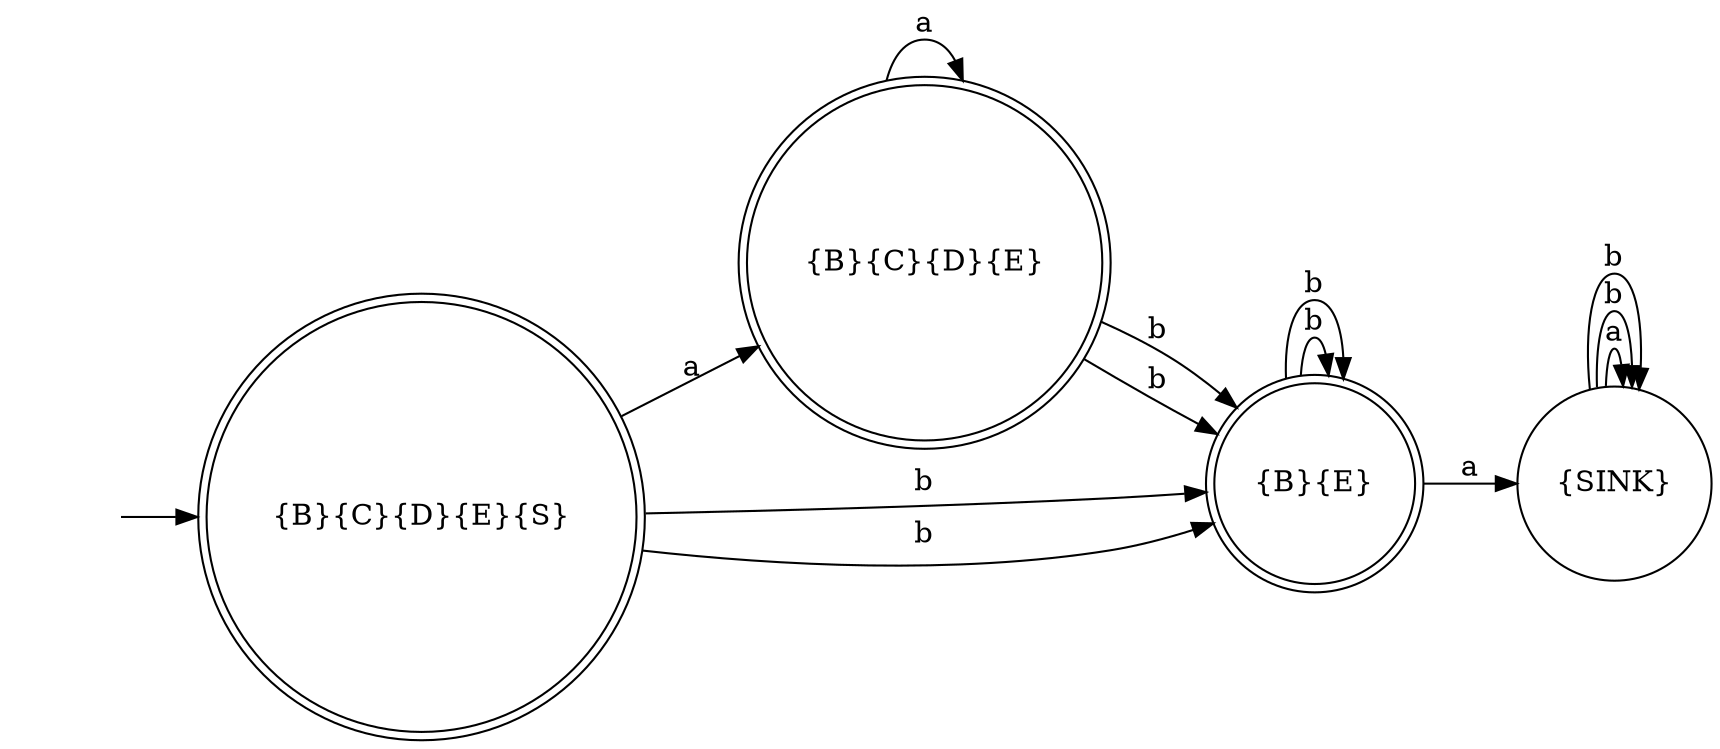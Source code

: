 digraph myAutomatonDFA { 
rankdir=LR; 
"" [shape=none] 
"{B}{C}{D}{E}{S}" [shape=doublecircle] 
"{B}{C}{D}{E}" [shape=doublecircle] 
"{B}{E}" [shape=doublecircle] 
"{SINK}" [shape=circle] 

"" -> "{B}{C}{D}{E}{S}" 
"{B}{C}{D}{E}{S}" -> "{B}{C}{D}{E}" [label="a"] 
"{B}{C}{D}{E}{S}" -> "{B}{E}" [label="b"] 
"{B}{C}{D}{E}{S}" -> "{B}{E}" [label="b"] 
"{B}{C}{D}{E}" -> "{B}{C}{D}{E}" [label="a"] 
"{B}{C}{D}{E}" -> "{B}{E}" [label="b"] 
"{B}{C}{D}{E}" -> "{B}{E}" [label="b"] 
"{B}{E}" -> "{SINK}" [label="a"] 
"{B}{E}" -> "{B}{E}" [label="b"] 
"{B}{E}" -> "{B}{E}" [label="b"] 
"{SINK}" -> "{SINK}" [label="a"] 
"{SINK}" -> "{SINK}" [label="b"] 
"{SINK}" -> "{SINK}" [label="b"] 
}
